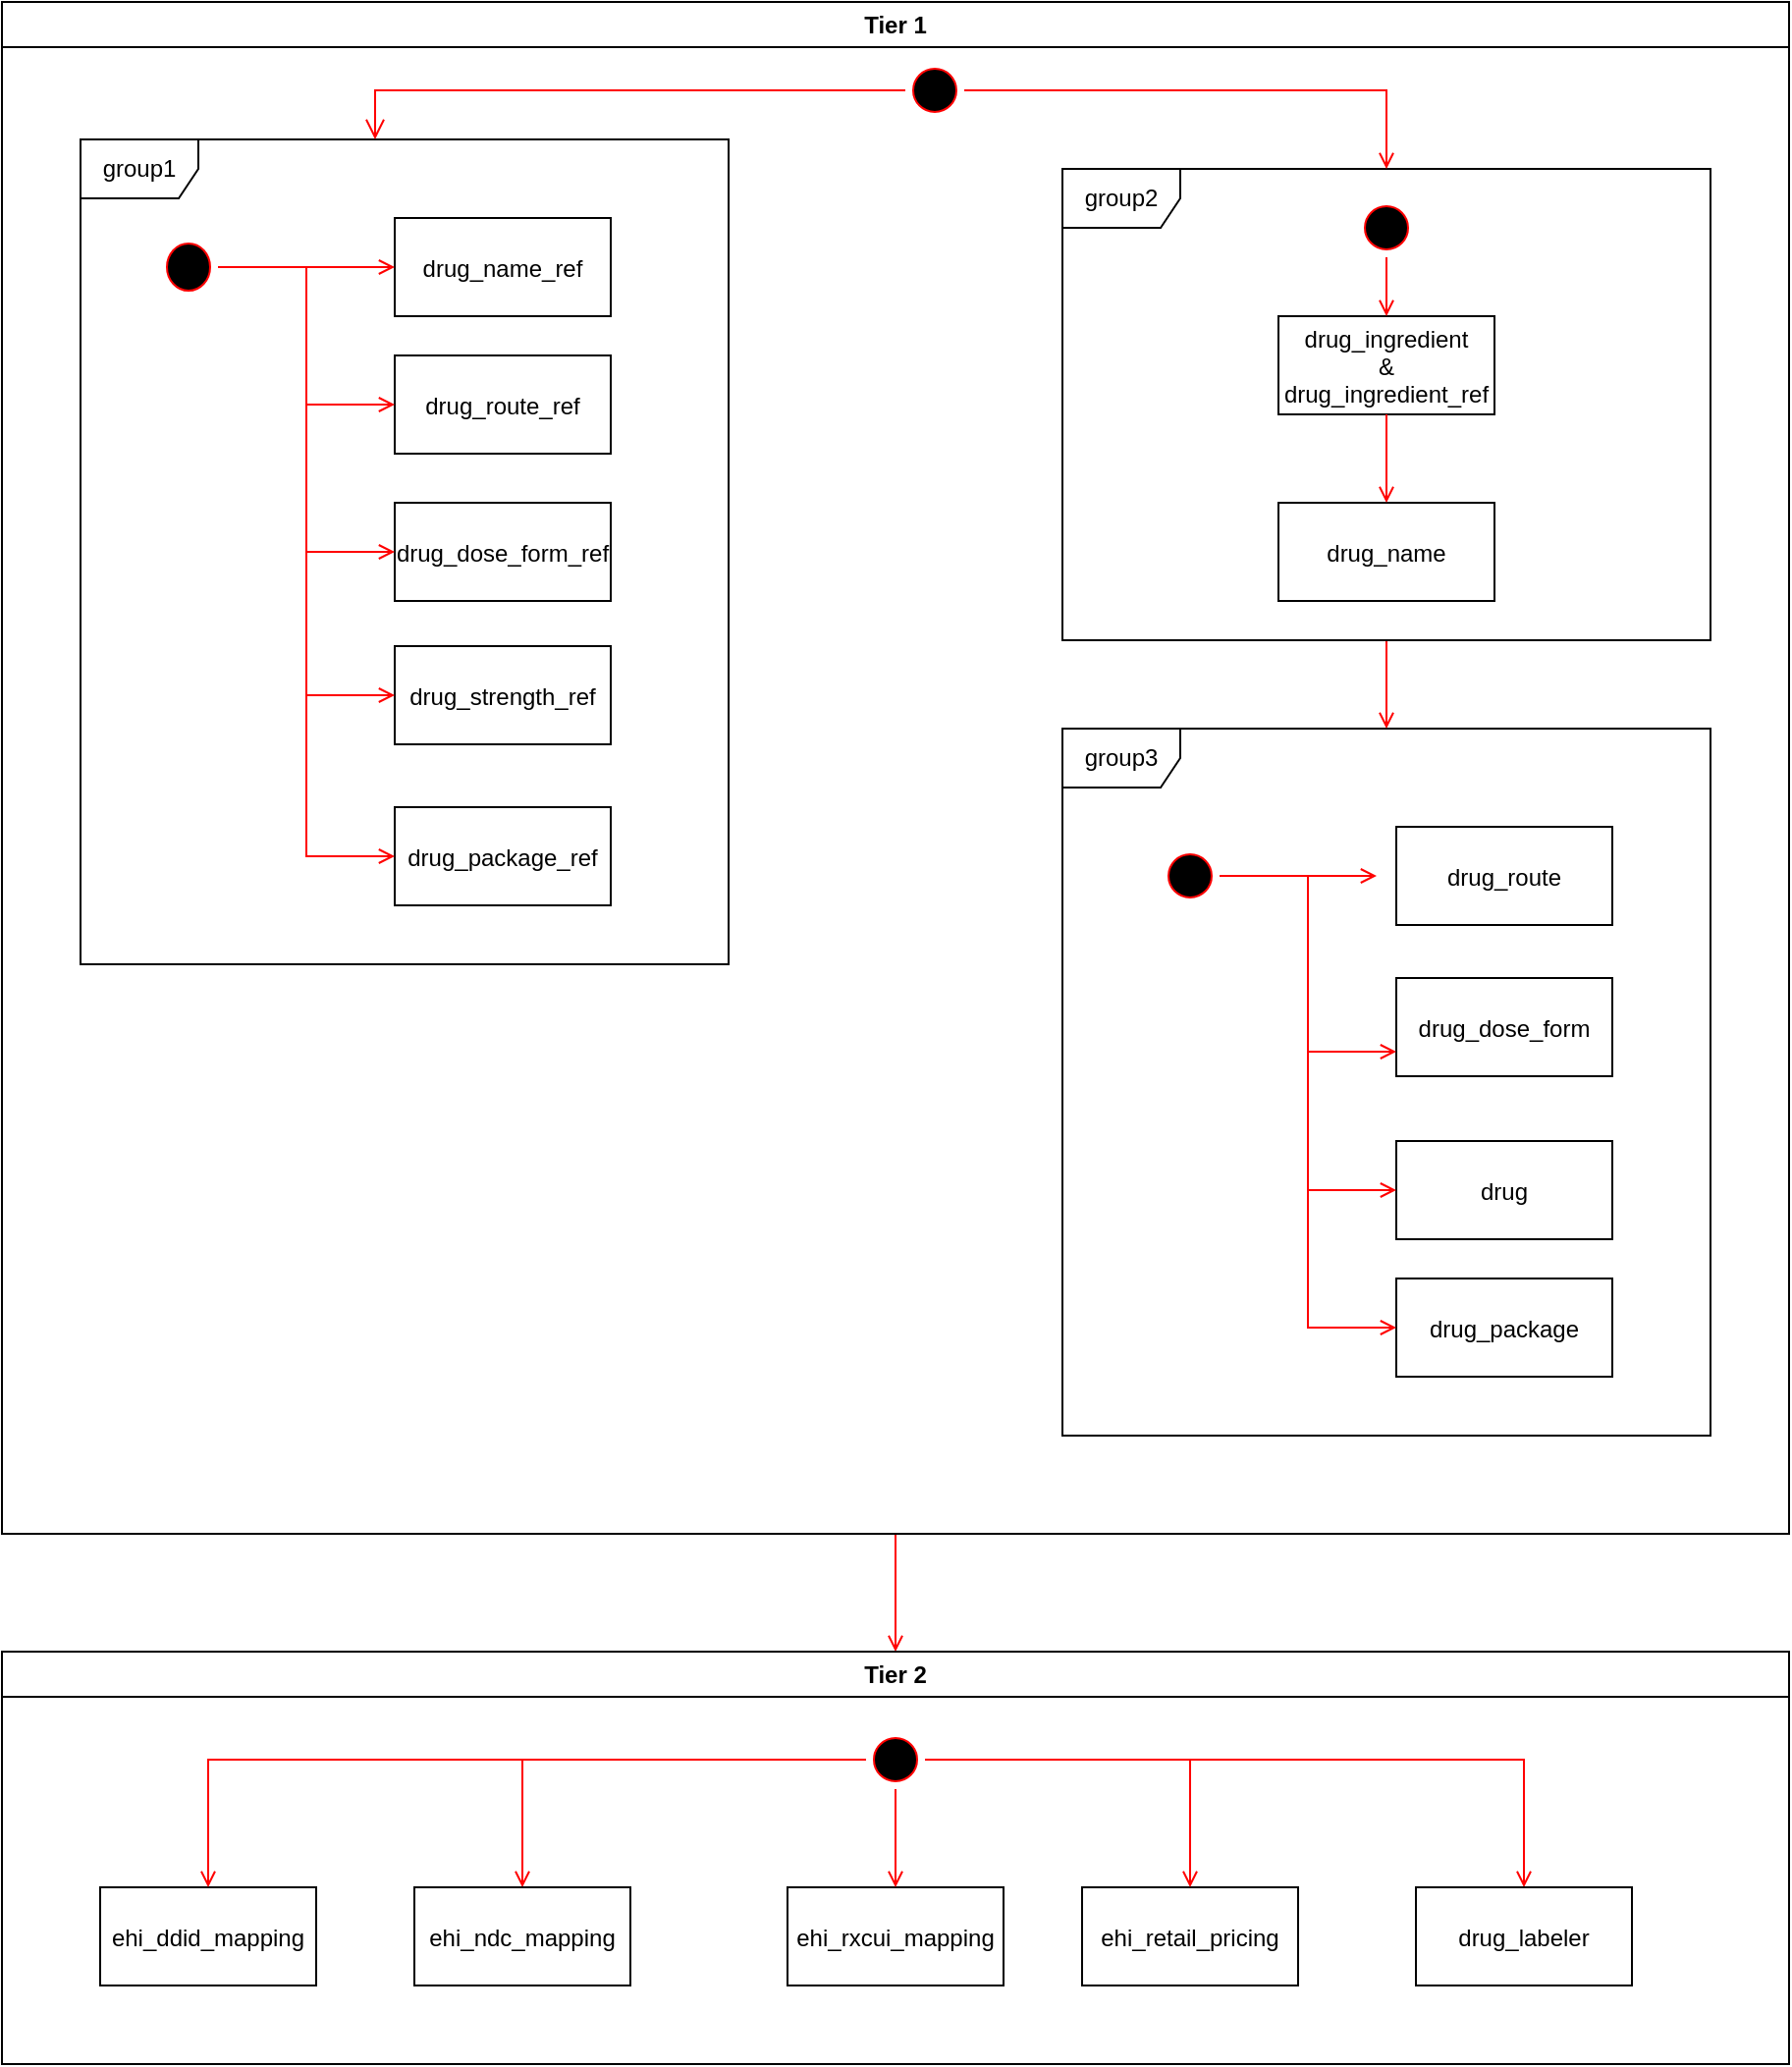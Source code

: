 <mxfile version="12.9.6" type="github"><diagram name="Page-1" id="e7e014a7-5840-1c2e-5031-d8a46d1fe8dd"><mxGraphModel dx="1645" dy="537" grid="1" gridSize="10" guides="1" tooltips="1" connect="1" arrows="1" fold="1" page="1" pageScale="1" pageWidth="827" pageHeight="1169" background="#ffffff" math="0" shadow="0"><root><mxCell id="0"/><mxCell id="1" parent="0"/><mxCell id="WcsWSOG5nnGmyUT8gPVn-122" style="edgeStyle=orthogonalEdgeStyle;rounded=0;orthogonalLoop=1;jettySize=auto;html=1;endArrow=open;endFill=0;strokeColor=#FF0000;fontColor=#000000;" edge="1" parent="1" source="2" target="3"><mxGeometry relative="1" as="geometry"/></mxCell><mxCell id="2" value="Tier 1" style="swimlane;swimlaneLine=1;whiteSpace=wrap;shadow=0;" parent="1" vertex="1"><mxGeometry x="100" y="90" width="910" height="780" as="geometry"><mxRectangle x="140" y="40" width="60" height="23" as="alternateBounds"/></mxGeometry></mxCell><mxCell id="WcsWSOG5nnGmyUT8gPVn-80" value="group3" style="shape=umlFrame;whiteSpace=wrap;html=1;fontColor=#000000;" vertex="1" parent="2"><mxGeometry x="540" y="370" width="330" height="360" as="geometry"/></mxCell><mxCell id="WcsWSOG5nnGmyUT8gPVn-82" value="" style="edgeStyle=orthogonalEdgeStyle;rounded=0;orthogonalLoop=1;jettySize=auto;html=1;endArrow=open;endFill=0;strokeColor=#FF0000;fontColor=#000000;" edge="1" parent="2" source="WcsWSOG5nnGmyUT8gPVn-53" target="WcsWSOG5nnGmyUT8gPVn-80"><mxGeometry relative="1" as="geometry"/></mxCell><mxCell id="WcsWSOG5nnGmyUT8gPVn-53" value="group2" style="shape=umlFrame;whiteSpace=wrap;html=1;fontColor=#000000;" vertex="1" parent="2"><mxGeometry x="540" y="85" width="330" height="240" as="geometry"/></mxCell><mxCell id="WcsWSOG5nnGmyUT8gPVn-42" value="group1" style="shape=umlFrame;whiteSpace=wrap;html=1;fontColor=#000000;" vertex="1" parent="2"><mxGeometry x="40" y="70" width="330" height="420" as="geometry"/></mxCell><mxCell id="5" value="" style="ellipse;shape=startState;fillColor=#000000;strokeColor=#ff0000;" parent="2" vertex="1"><mxGeometry x="460" y="30" width="30" height="30" as="geometry"/></mxCell><mxCell id="6" value="" style="edgeStyle=elbowEdgeStyle;elbow=horizontal;verticalAlign=bottom;endArrow=open;endSize=8;strokeColor=#FF0000;endFill=1;rounded=0;" parent="2" source="5" edge="1"><mxGeometry x="100" y="40" as="geometry"><mxPoint x="190" y="70" as="targetPoint"/><Array as="points"><mxPoint x="190" y="90"/></Array></mxGeometry></mxCell><mxCell id="8" value="drug_dose_form_ref" style="" parent="2" vertex="1"><mxGeometry x="200" y="255" width="110" height="50" as="geometry"/></mxCell><mxCell id="10" value="drug_name_ref" style="" parent="2" vertex="1"><mxGeometry x="200" y="110" width="110" height="50" as="geometry"/></mxCell><mxCell id="WcsWSOG5nnGmyUT8gPVn-46" value="drug_route_ref" style="" vertex="1" parent="2"><mxGeometry x="200" y="180" width="110" height="50" as="geometry"/></mxCell><mxCell id="WcsWSOG5nnGmyUT8gPVn-44" value="drug_strength_ref" style="" vertex="1" parent="2"><mxGeometry x="200" y="328" width="110" height="50" as="geometry"/></mxCell><mxCell id="WcsWSOG5nnGmyUT8gPVn-43" value="drug_package_ref" style="" vertex="1" parent="2"><mxGeometry x="200" y="410" width="110" height="50" as="geometry"/></mxCell><mxCell id="WcsWSOG5nnGmyUT8gPVn-48" value="drug_route" style="" vertex="1" parent="2"><mxGeometry x="710" y="420" width="110" height="50" as="geometry"/></mxCell><mxCell id="WcsWSOG5nnGmyUT8gPVn-50" value="drug" style="" vertex="1" parent="2"><mxGeometry x="710" y="580" width="110" height="50" as="geometry"/></mxCell><mxCell id="WcsWSOG5nnGmyUT8gPVn-51" value="drug_package" style="" vertex="1" parent="2"><mxGeometry x="710" y="650" width="110" height="50" as="geometry"/></mxCell><mxCell id="WcsWSOG5nnGmyUT8gPVn-52" value="drug_ingredient&#10;&amp;&#10;drug_ingredient_ref" style="" vertex="1" parent="2"><mxGeometry x="650" y="160" width="110" height="50" as="geometry"/></mxCell><mxCell id="WcsWSOG5nnGmyUT8gPVn-55" style="edgeStyle=orthogonalEdgeStyle;rounded=0;orthogonalLoop=1;jettySize=auto;html=1;endArrow=open;endFill=0;strokeColor=#FF0000;fontColor=#000000;" edge="1" parent="2" source="5" target="WcsWSOG5nnGmyUT8gPVn-53"><mxGeometry relative="1" as="geometry"><mxPoint x="630" y="70" as="targetPoint"/></mxGeometry></mxCell><mxCell id="WcsWSOG5nnGmyUT8gPVn-47" value="drug_name" style="" vertex="1" parent="2"><mxGeometry x="650" y="255" width="110" height="50" as="geometry"/></mxCell><mxCell id="WcsWSOG5nnGmyUT8gPVn-54" value="" style="edgeStyle=orthogonalEdgeStyle;rounded=0;orthogonalLoop=1;jettySize=auto;html=1;fontColor=#000000;strokeColor=#FF0000;endArrow=open;endFill=0;" edge="1" parent="2" source="WcsWSOG5nnGmyUT8gPVn-52" target="WcsWSOG5nnGmyUT8gPVn-47"><mxGeometry relative="1" as="geometry"/></mxCell><mxCell id="WcsWSOG5nnGmyUT8gPVn-49" value="drug_dose_form" style="" vertex="1" parent="2"><mxGeometry x="710" y="497" width="110" height="50" as="geometry"/></mxCell><mxCell id="WcsWSOG5nnGmyUT8gPVn-69" style="edgeStyle=orthogonalEdgeStyle;rounded=0;orthogonalLoop=1;jettySize=auto;html=1;endArrow=open;endFill=0;strokeColor=#FF0000;fontColor=#000000;" edge="1" parent="2" source="WcsWSOG5nnGmyUT8gPVn-56" target="10"><mxGeometry relative="1" as="geometry"/></mxCell><mxCell id="WcsWSOG5nnGmyUT8gPVn-70" style="edgeStyle=orthogonalEdgeStyle;rounded=0;orthogonalLoop=1;jettySize=auto;html=1;entryX=0;entryY=0.5;entryDx=0;entryDy=0;endArrow=open;endFill=0;strokeColor=#FF0000;fontColor=#000000;" edge="1" parent="2" source="WcsWSOG5nnGmyUT8gPVn-56" target="WcsWSOG5nnGmyUT8gPVn-46"><mxGeometry relative="1" as="geometry"/></mxCell><mxCell id="WcsWSOG5nnGmyUT8gPVn-71" style="edgeStyle=orthogonalEdgeStyle;rounded=0;orthogonalLoop=1;jettySize=auto;html=1;entryX=0;entryY=0.5;entryDx=0;entryDy=0;endArrow=open;endFill=0;strokeColor=#FF0000;fontColor=#000000;" edge="1" parent="2" source="WcsWSOG5nnGmyUT8gPVn-56" target="8"><mxGeometry relative="1" as="geometry"/></mxCell><mxCell id="WcsWSOG5nnGmyUT8gPVn-72" style="edgeStyle=orthogonalEdgeStyle;rounded=0;orthogonalLoop=1;jettySize=auto;html=1;entryX=0;entryY=0.5;entryDx=0;entryDy=0;endArrow=open;endFill=0;strokeColor=#FF0000;fontColor=#000000;" edge="1" parent="2" source="WcsWSOG5nnGmyUT8gPVn-56" target="WcsWSOG5nnGmyUT8gPVn-44"><mxGeometry relative="1" as="geometry"/></mxCell><mxCell id="WcsWSOG5nnGmyUT8gPVn-76" style="edgeStyle=orthogonalEdgeStyle;rounded=0;orthogonalLoop=1;jettySize=auto;html=1;entryX=0;entryY=0.5;entryDx=0;entryDy=0;endArrow=open;endFill=0;strokeColor=#FF0000;fontColor=#000000;" edge="1" parent="2" source="WcsWSOG5nnGmyUT8gPVn-56" target="WcsWSOG5nnGmyUT8gPVn-43"><mxGeometry relative="1" as="geometry"/></mxCell><mxCell id="WcsWSOG5nnGmyUT8gPVn-56" value="" style="ellipse;shape=startState;fillColor=#000000;strokeColor=#ff0000;" vertex="1" parent="2"><mxGeometry x="80" y="119" width="30" height="32" as="geometry"/></mxCell><mxCell id="WcsWSOG5nnGmyUT8gPVn-79" value="" style="edgeStyle=orthogonalEdgeStyle;rounded=0;orthogonalLoop=1;jettySize=auto;html=1;endArrow=open;endFill=0;strokeColor=#FF0000;fontColor=#000000;" edge="1" parent="2" source="WcsWSOG5nnGmyUT8gPVn-78" target="WcsWSOG5nnGmyUT8gPVn-52"><mxGeometry relative="1" as="geometry"/></mxCell><mxCell id="WcsWSOG5nnGmyUT8gPVn-78" value="" style="ellipse;shape=startState;fillColor=#000000;strokeColor=#ff0000;" vertex="1" parent="2"><mxGeometry x="690" y="100" width="30" height="30" as="geometry"/></mxCell><mxCell id="WcsWSOG5nnGmyUT8gPVn-84" value="" style="edgeStyle=orthogonalEdgeStyle;rounded=0;orthogonalLoop=1;jettySize=auto;html=1;endArrow=open;endFill=0;strokeColor=#FF0000;fontColor=#000000;" edge="1" parent="2" source="WcsWSOG5nnGmyUT8gPVn-81"><mxGeometry relative="1" as="geometry"><mxPoint x="700" y="445" as="targetPoint"/></mxGeometry></mxCell><mxCell id="WcsWSOG5nnGmyUT8gPVn-85" style="edgeStyle=orthogonalEdgeStyle;rounded=0;orthogonalLoop=1;jettySize=auto;html=1;entryX=0;entryY=0.75;entryDx=0;entryDy=0;endArrow=open;endFill=0;strokeColor=#FF0000;fontColor=#000000;" edge="1" parent="2" source="WcsWSOG5nnGmyUT8gPVn-81" target="WcsWSOG5nnGmyUT8gPVn-49"><mxGeometry relative="1" as="geometry"/></mxCell><mxCell id="WcsWSOG5nnGmyUT8gPVn-86" style="edgeStyle=orthogonalEdgeStyle;rounded=0;orthogonalLoop=1;jettySize=auto;html=1;entryX=0;entryY=0.5;entryDx=0;entryDy=0;endArrow=open;endFill=0;strokeColor=#FF0000;fontColor=#000000;" edge="1" parent="2" source="WcsWSOG5nnGmyUT8gPVn-81" target="WcsWSOG5nnGmyUT8gPVn-50"><mxGeometry relative="1" as="geometry"/></mxCell><mxCell id="WcsWSOG5nnGmyUT8gPVn-87" style="edgeStyle=orthogonalEdgeStyle;rounded=0;orthogonalLoop=1;jettySize=auto;html=1;entryX=0;entryY=0.5;entryDx=0;entryDy=0;endArrow=open;endFill=0;strokeColor=#FF0000;fontColor=#000000;" edge="1" parent="2" source="WcsWSOG5nnGmyUT8gPVn-81" target="WcsWSOG5nnGmyUT8gPVn-51"><mxGeometry relative="1" as="geometry"/></mxCell><mxCell id="WcsWSOG5nnGmyUT8gPVn-81" value="" style="ellipse;shape=startState;fillColor=#000000;strokeColor=#ff0000;" vertex="1" parent="2"><mxGeometry x="590" y="430" width="30" height="30" as="geometry"/></mxCell><mxCell id="3" value="Tier 2" style="swimlane;whiteSpace=wrap" parent="1" vertex="1"><mxGeometry x="100" y="930" width="910" height="210" as="geometry"/></mxCell><mxCell id="15" value="ehi_ddid_mapping" style="" parent="3" vertex="1"><mxGeometry x="50" y="120" width="110" height="50" as="geometry"/></mxCell><mxCell id="16" value="ehi_rxcui_mapping" style="" parent="3" vertex="1"><mxGeometry x="400" y="120" width="110" height="50" as="geometry"/></mxCell><mxCell id="18" value="ehi_retail_pricing" style="" parent="3" vertex="1"><mxGeometry x="550" y="120" width="110" height="50" as="geometry"/></mxCell><mxCell id="WcsWSOG5nnGmyUT8gPVn-126" style="edgeStyle=orthogonalEdgeStyle;rounded=0;orthogonalLoop=1;jettySize=auto;html=1;entryX=0.5;entryY=0;entryDx=0;entryDy=0;endArrow=open;endFill=0;strokeColor=#FF0000;fontColor=#000000;" edge="1" parent="3" source="WcsWSOG5nnGmyUT8gPVn-123" target="15"><mxGeometry relative="1" as="geometry"/></mxCell><mxCell id="WcsWSOG5nnGmyUT8gPVn-127" style="edgeStyle=orthogonalEdgeStyle;rounded=0;orthogonalLoop=1;jettySize=auto;html=1;endArrow=open;endFill=0;strokeColor=#FF0000;fontColor=#000000;" edge="1" parent="3" source="WcsWSOG5nnGmyUT8gPVn-123" target="WcsWSOG5nnGmyUT8gPVn-124"><mxGeometry relative="1" as="geometry"/></mxCell><mxCell id="WcsWSOG5nnGmyUT8gPVn-128" value="" style="edgeStyle=orthogonalEdgeStyle;rounded=0;orthogonalLoop=1;jettySize=auto;html=1;endArrow=open;endFill=0;strokeColor=#FF0000;fontColor=#000000;" edge="1" parent="3" source="WcsWSOG5nnGmyUT8gPVn-123" target="16"><mxGeometry relative="1" as="geometry"/></mxCell><mxCell id="WcsWSOG5nnGmyUT8gPVn-129" style="edgeStyle=orthogonalEdgeStyle;rounded=0;orthogonalLoop=1;jettySize=auto;html=1;endArrow=open;endFill=0;strokeColor=#FF0000;fontColor=#000000;" edge="1" parent="3" source="WcsWSOG5nnGmyUT8gPVn-123" target="18"><mxGeometry relative="1" as="geometry"/></mxCell><mxCell id="WcsWSOG5nnGmyUT8gPVn-130" style="edgeStyle=orthogonalEdgeStyle;rounded=0;orthogonalLoop=1;jettySize=auto;html=1;endArrow=open;endFill=0;strokeColor=#FF0000;fontColor=#000000;" edge="1" parent="3" source="WcsWSOG5nnGmyUT8gPVn-123" target="WcsWSOG5nnGmyUT8gPVn-125"><mxGeometry relative="1" as="geometry"/></mxCell><mxCell id="WcsWSOG5nnGmyUT8gPVn-123" value="" style="ellipse;shape=startState;fillColor=#000000;strokeColor=#ff0000;" vertex="1" parent="3"><mxGeometry x="440" y="40" width="30" height="30" as="geometry"/></mxCell><mxCell id="WcsWSOG5nnGmyUT8gPVn-124" value="ehi_ndc_mapping" style="" vertex="1" parent="3"><mxGeometry x="210" y="120" width="110" height="50" as="geometry"/></mxCell><mxCell id="WcsWSOG5nnGmyUT8gPVn-125" value="drug_labeler" style="" vertex="1" parent="3"><mxGeometry x="720" y="120" width="110" height="50" as="geometry"/></mxCell></root></mxGraphModel></diagram></mxfile>